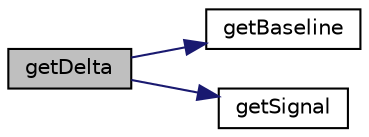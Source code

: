 digraph "getDelta"
{
 // LATEX_PDF_SIZE
  edge [fontname="Helvetica",fontsize="10",labelfontname="Helvetica",labelfontsize="10"];
  node [fontname="Helvetica",fontsize="10",shape=record];
  rankdir="LR";
  Node1 [label="getDelta",height=0.2,width=0.4,color="black", fillcolor="grey75", style="filled", fontcolor="black",tooltip=" "];
  Node1 -> Node2 [color="midnightblue",fontsize="10",style="solid",fontname="Helvetica"];
  Node2 [label="getBaseline",height=0.2,width=0.4,color="black", fillcolor="white", style="filled",URL="$class_t_s_i_electrode.html#a7404ed7253cbfd250aa4316e3628e204",tooltip=" "];
  Node1 -> Node3 [color="midnightblue",fontsize="10",style="solid",fontname="Helvetica"];
  Node3 [label="getSignal",height=0.2,width=0.4,color="black", fillcolor="white", style="filled",URL="$class_t_s_i_electrode.html#a4e95d1b860de11dd56554de60c19ebce",tooltip=" "];
}
